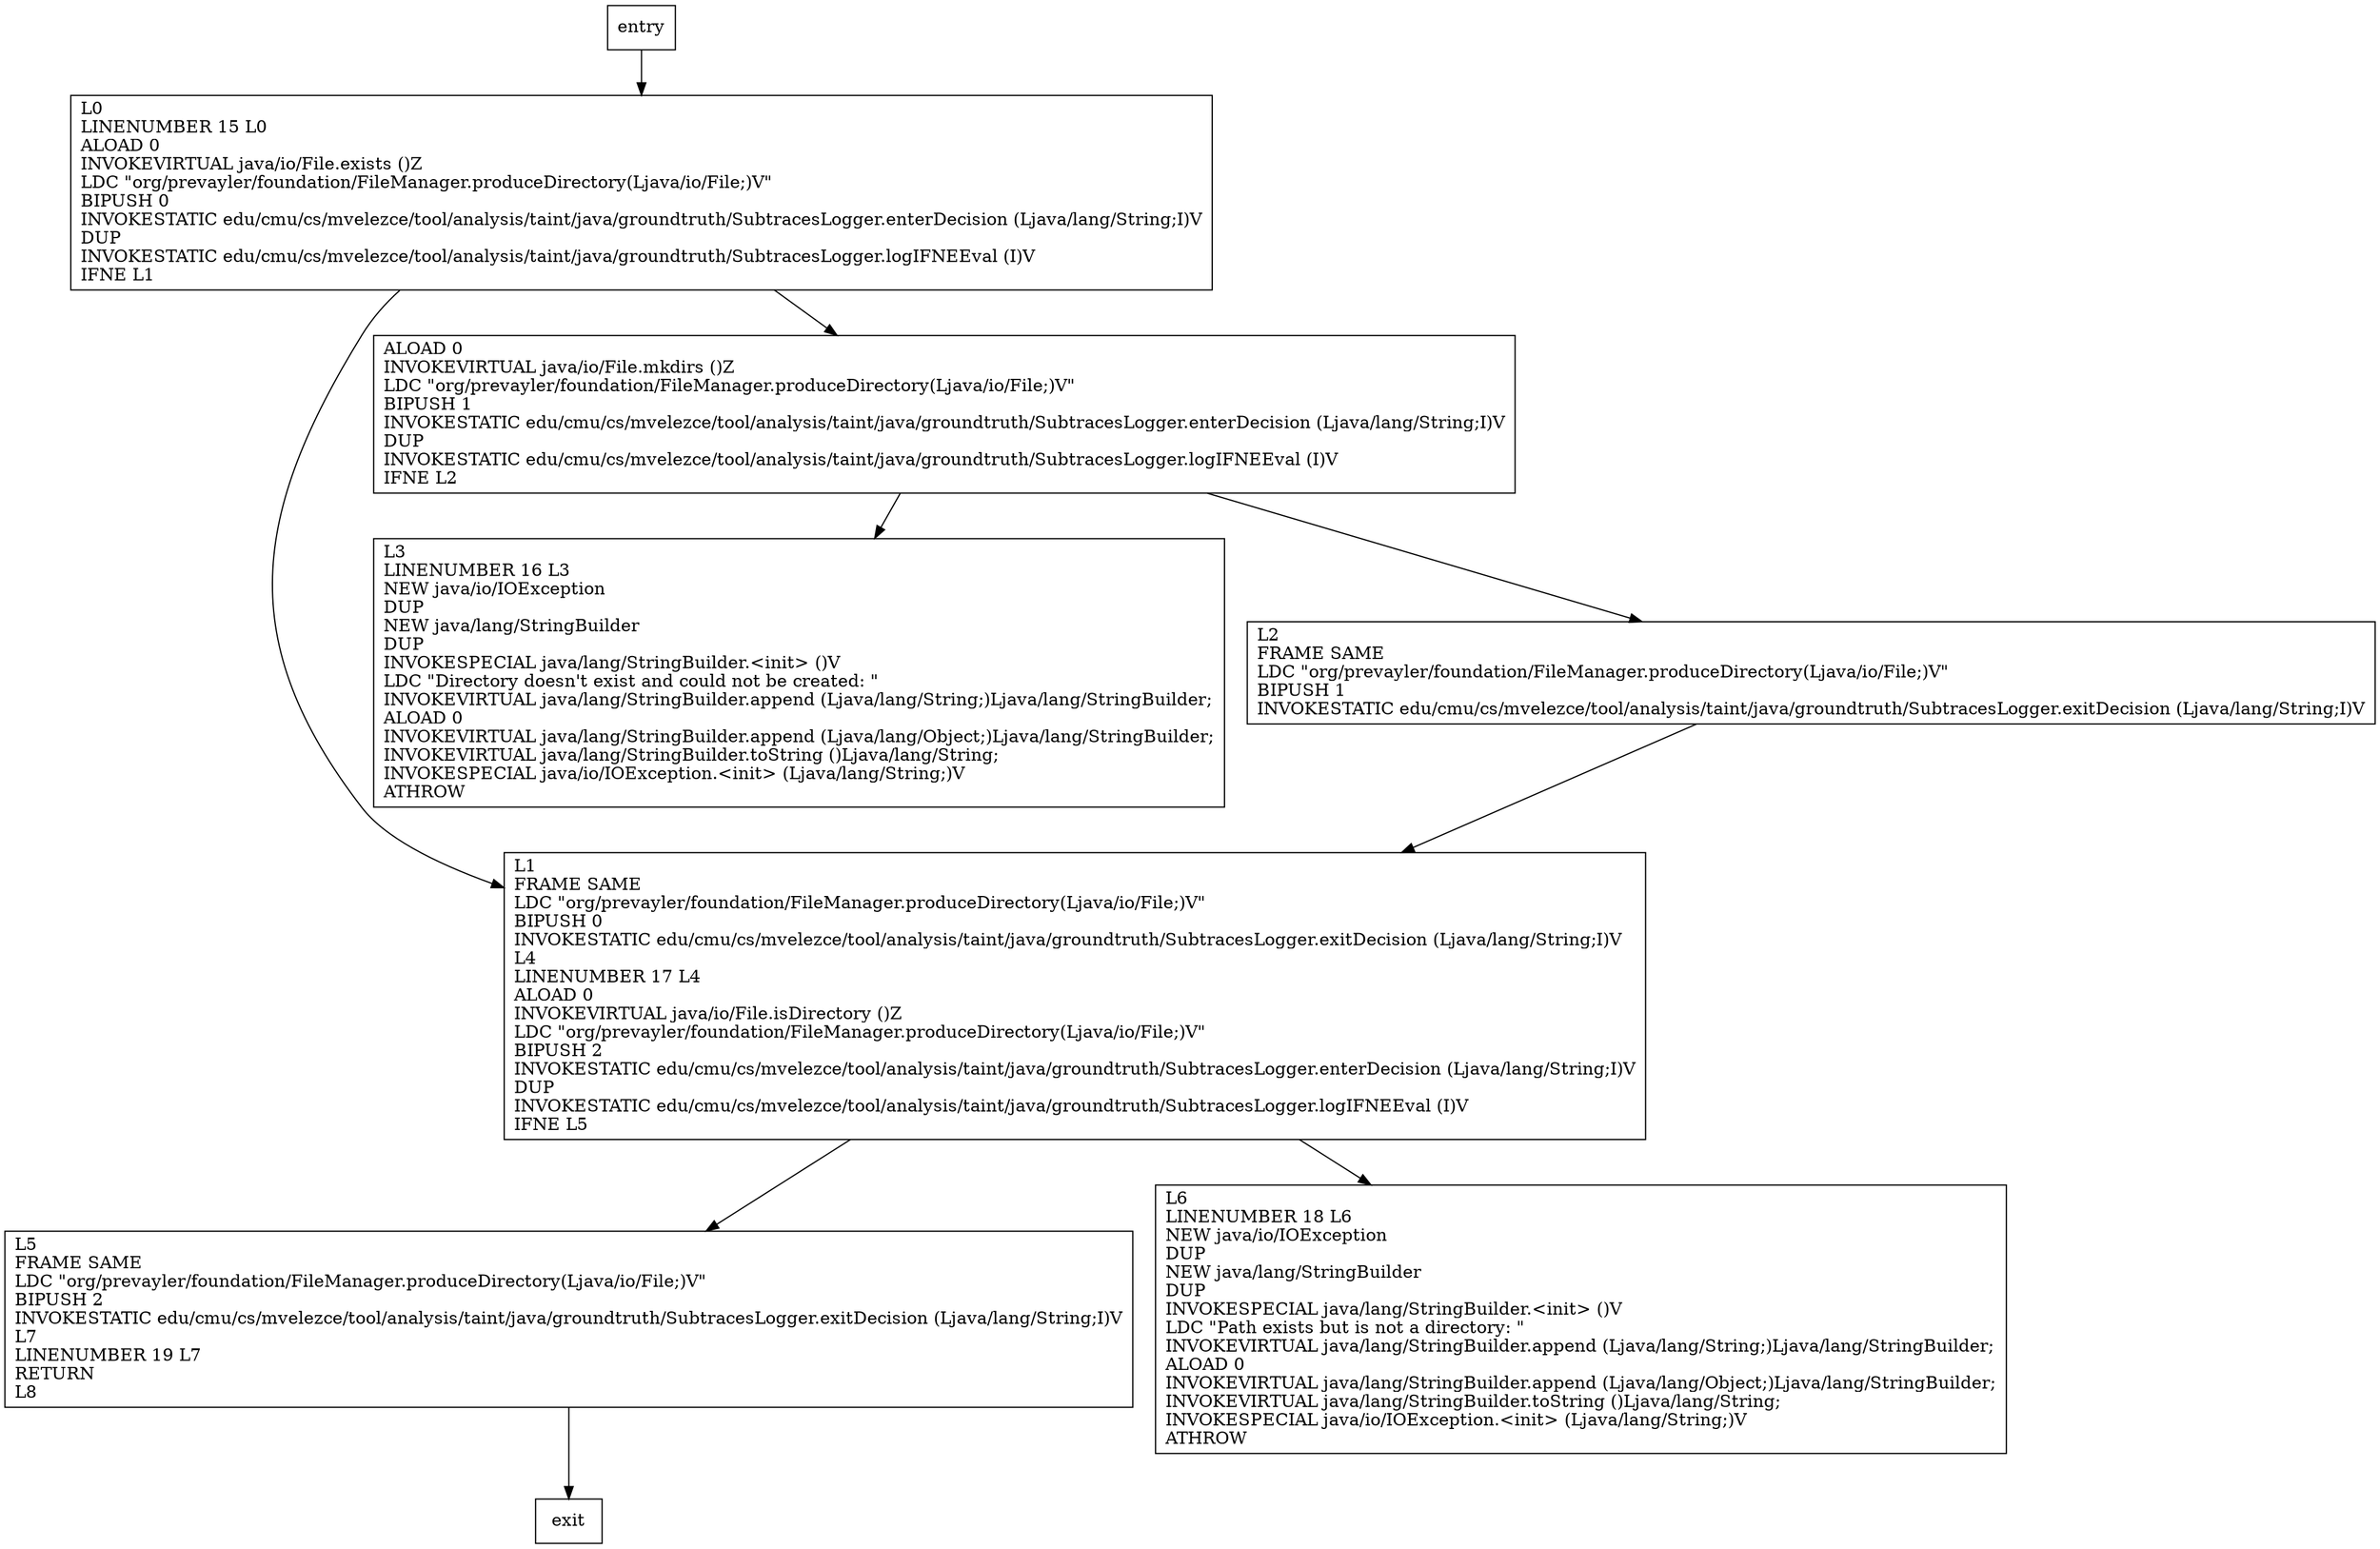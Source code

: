 digraph produceDirectory {
node [shape=record];
769432223 [label="L1\lFRAME SAME\lLDC \"org/prevayler/foundation/FileManager.produceDirectory(Ljava/io/File;)V\"\lBIPUSH 0\lINVOKESTATIC edu/cmu/cs/mvelezce/tool/analysis/taint/java/groundtruth/SubtracesLogger.exitDecision (Ljava/lang/String;I)V\lL4\lLINENUMBER 17 L4\lALOAD 0\lINVOKEVIRTUAL java/io/File.isDirectory ()Z\lLDC \"org/prevayler/foundation/FileManager.produceDirectory(Ljava/io/File;)V\"\lBIPUSH 2\lINVOKESTATIC edu/cmu/cs/mvelezce/tool/analysis/taint/java/groundtruth/SubtracesLogger.enterDecision (Ljava/lang/String;I)V\lDUP\lINVOKESTATIC edu/cmu/cs/mvelezce/tool/analysis/taint/java/groundtruth/SubtracesLogger.logIFNEEval (I)V\lIFNE L5\l"];
775445710 [label="L0\lLINENUMBER 15 L0\lALOAD 0\lINVOKEVIRTUAL java/io/File.exists ()Z\lLDC \"org/prevayler/foundation/FileManager.produceDirectory(Ljava/io/File;)V\"\lBIPUSH 0\lINVOKESTATIC edu/cmu/cs/mvelezce/tool/analysis/taint/java/groundtruth/SubtracesLogger.enterDecision (Ljava/lang/String;I)V\lDUP\lINVOKESTATIC edu/cmu/cs/mvelezce/tool/analysis/taint/java/groundtruth/SubtracesLogger.logIFNEEval (I)V\lIFNE L1\l"];
712974096 [label="L3\lLINENUMBER 16 L3\lNEW java/io/IOException\lDUP\lNEW java/lang/StringBuilder\lDUP\lINVOKESPECIAL java/lang/StringBuilder.\<init\> ()V\lLDC \"Directory doesn't exist and could not be created: \"\lINVOKEVIRTUAL java/lang/StringBuilder.append (Ljava/lang/String;)Ljava/lang/StringBuilder;\lALOAD 0\lINVOKEVIRTUAL java/lang/StringBuilder.append (Ljava/lang/Object;)Ljava/lang/StringBuilder;\lINVOKEVIRTUAL java/lang/StringBuilder.toString ()Ljava/lang/String;\lINVOKESPECIAL java/io/IOException.\<init\> (Ljava/lang/String;)V\lATHROW\l"];
1187903677 [label="L2\lFRAME SAME\lLDC \"org/prevayler/foundation/FileManager.produceDirectory(Ljava/io/File;)V\"\lBIPUSH 1\lINVOKESTATIC edu/cmu/cs/mvelezce/tool/analysis/taint/java/groundtruth/SubtracesLogger.exitDecision (Ljava/lang/String;I)V\l"];
252480153 [label="L5\lFRAME SAME\lLDC \"org/prevayler/foundation/FileManager.produceDirectory(Ljava/io/File;)V\"\lBIPUSH 2\lINVOKESTATIC edu/cmu/cs/mvelezce/tool/analysis/taint/java/groundtruth/SubtracesLogger.exitDecision (Ljava/lang/String;I)V\lL7\lLINENUMBER 19 L7\lRETURN\lL8\l"];
1946988038 [label="L6\lLINENUMBER 18 L6\lNEW java/io/IOException\lDUP\lNEW java/lang/StringBuilder\lDUP\lINVOKESPECIAL java/lang/StringBuilder.\<init\> ()V\lLDC \"Path exists but is not a directory: \"\lINVOKEVIRTUAL java/lang/StringBuilder.append (Ljava/lang/String;)Ljava/lang/StringBuilder;\lALOAD 0\lINVOKEVIRTUAL java/lang/StringBuilder.append (Ljava/lang/Object;)Ljava/lang/StringBuilder;\lINVOKEVIRTUAL java/lang/StringBuilder.toString ()Ljava/lang/String;\lINVOKESPECIAL java/io/IOException.\<init\> (Ljava/lang/String;)V\lATHROW\l"];
696933920 [label="ALOAD 0\lINVOKEVIRTUAL java/io/File.mkdirs ()Z\lLDC \"org/prevayler/foundation/FileManager.produceDirectory(Ljava/io/File;)V\"\lBIPUSH 1\lINVOKESTATIC edu/cmu/cs/mvelezce/tool/analysis/taint/java/groundtruth/SubtracesLogger.enterDecision (Ljava/lang/String;I)V\lDUP\lINVOKESTATIC edu/cmu/cs/mvelezce/tool/analysis/taint/java/groundtruth/SubtracesLogger.logIFNEEval (I)V\lIFNE L2\l"];
entry;
exit;
entry -> 775445710;
769432223 -> 252480153;
769432223 -> 1946988038;
775445710 -> 769432223;
775445710 -> 696933920;
1187903677 -> 769432223;
252480153 -> exit;
696933920 -> 712974096;
696933920 -> 1187903677;
}

